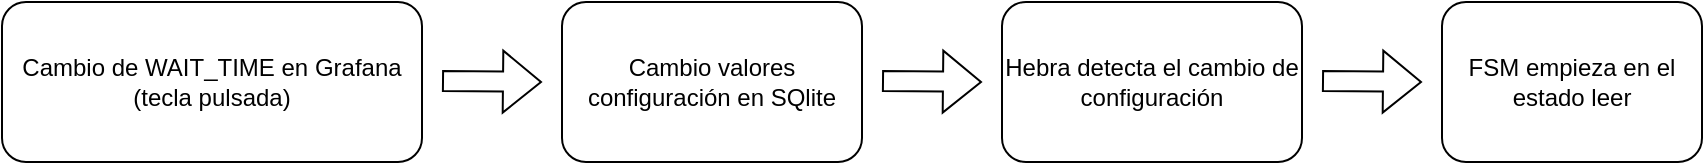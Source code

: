 <mxfile version="18.0.2" type="github">
  <diagram id="FNjGqS1NA3sRU_TnQxyE" name="Page-1">
    <mxGraphModel dx="1038" dy="513" grid="1" gridSize="10" guides="1" tooltips="1" connect="1" arrows="1" fold="1" page="1" pageScale="1" pageWidth="827" pageHeight="1169" math="0" shadow="0">
      <root>
        <mxCell id="0" />
        <mxCell id="1" parent="0" />
        <mxCell id="fy5GBHzgaCS0CqgSuaZa-2" value="Cambio de WAIT_TIME en Grafana&lt;br&gt;(tecla pulsada)" style="rounded=1;whiteSpace=wrap;html=1;" vertex="1" parent="1">
          <mxGeometry x="30" y="220" width="210" height="80" as="geometry" />
        </mxCell>
        <mxCell id="fy5GBHzgaCS0CqgSuaZa-3" value="" style="shape=flexArrow;endArrow=classic;html=1;rounded=0;" edge="1" parent="1">
          <mxGeometry width="50" height="50" relative="1" as="geometry">
            <mxPoint x="250" y="259.5" as="sourcePoint" />
            <mxPoint x="300" y="260" as="targetPoint" />
          </mxGeometry>
        </mxCell>
        <mxCell id="fy5GBHzgaCS0CqgSuaZa-4" value="Cambio valores configuración en SQlite" style="rounded=1;whiteSpace=wrap;html=1;" vertex="1" parent="1">
          <mxGeometry x="310" y="220" width="150" height="80" as="geometry" />
        </mxCell>
        <mxCell id="fy5GBHzgaCS0CqgSuaZa-5" value="" style="shape=flexArrow;endArrow=classic;html=1;rounded=0;" edge="1" parent="1">
          <mxGeometry width="50" height="50" relative="1" as="geometry">
            <mxPoint x="470" y="259.5" as="sourcePoint" />
            <mxPoint x="520" y="260" as="targetPoint" />
          </mxGeometry>
        </mxCell>
        <mxCell id="fy5GBHzgaCS0CqgSuaZa-6" value="Hebra detecta el cambio de configuración" style="rounded=1;whiteSpace=wrap;html=1;" vertex="1" parent="1">
          <mxGeometry x="530" y="220" width="150" height="80" as="geometry" />
        </mxCell>
        <mxCell id="fy5GBHzgaCS0CqgSuaZa-9" value="" style="shape=flexArrow;endArrow=classic;html=1;rounded=0;" edge="1" parent="1">
          <mxGeometry width="50" height="50" relative="1" as="geometry">
            <mxPoint x="690" y="259.5" as="sourcePoint" />
            <mxPoint x="740" y="260" as="targetPoint" />
          </mxGeometry>
        </mxCell>
        <mxCell id="fy5GBHzgaCS0CqgSuaZa-10" value="FSM empieza en el estado leer" style="rounded=1;whiteSpace=wrap;html=1;" vertex="1" parent="1">
          <mxGeometry x="750" y="220" width="130" height="80" as="geometry" />
        </mxCell>
      </root>
    </mxGraphModel>
  </diagram>
</mxfile>
